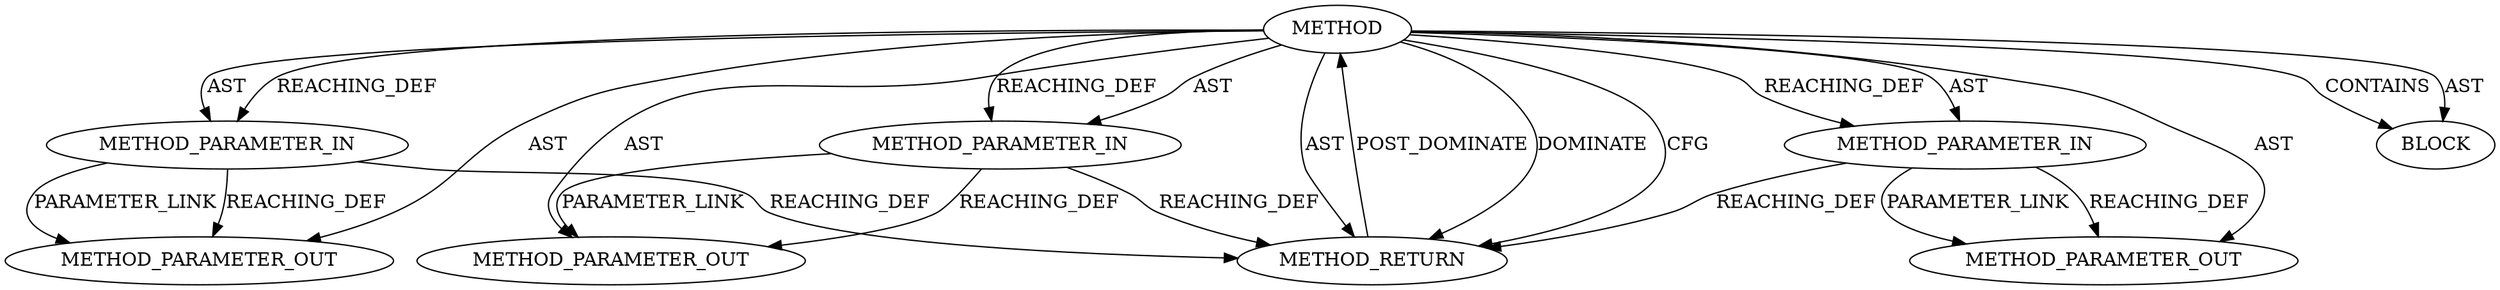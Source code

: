 digraph {
  13437 [label=METHOD_PARAMETER_OUT ORDER=1 CODE="p1" IS_VARIADIC=false TYPE_FULL_NAME="ANY" EVALUATION_STRATEGY="BY_VALUE" INDEX=1 NAME="p1"]
  12482 [label=METHOD_PARAMETER_IN ORDER=2 CODE="p2" IS_VARIADIC=false TYPE_FULL_NAME="ANY" EVALUATION_STRATEGY="BY_VALUE" INDEX=2 NAME="p2"]
  12485 [label=METHOD_RETURN ORDER=2 CODE="RET" TYPE_FULL_NAME="ANY" EVALUATION_STRATEGY="BY_VALUE"]
  12484 [label=BLOCK ORDER=1 ARGUMENT_INDEX=1 CODE="<empty>" TYPE_FULL_NAME="ANY"]
  12480 [label=METHOD AST_PARENT_TYPE="NAMESPACE_BLOCK" AST_PARENT_FULL_NAME="<global>" ORDER=0 CODE="<empty>" FULL_NAME="sg_set_buf" IS_EXTERNAL=true FILENAME="<empty>" SIGNATURE="" NAME="sg_set_buf"]
  12481 [label=METHOD_PARAMETER_IN ORDER=1 CODE="p1" IS_VARIADIC=false TYPE_FULL_NAME="ANY" EVALUATION_STRATEGY="BY_VALUE" INDEX=1 NAME="p1"]
  12483 [label=METHOD_PARAMETER_IN ORDER=3 CODE="p3" IS_VARIADIC=false TYPE_FULL_NAME="ANY" EVALUATION_STRATEGY="BY_VALUE" INDEX=3 NAME="p3"]
  13439 [label=METHOD_PARAMETER_OUT ORDER=3 CODE="p3" IS_VARIADIC=false TYPE_FULL_NAME="ANY" EVALUATION_STRATEGY="BY_VALUE" INDEX=3 NAME="p3"]
  13438 [label=METHOD_PARAMETER_OUT ORDER=2 CODE="p2" IS_VARIADIC=false TYPE_FULL_NAME="ANY" EVALUATION_STRATEGY="BY_VALUE" INDEX=2 NAME="p2"]
  12485 -> 12480 [label=POST_DOMINATE ]
  12483 -> 13439 [label=REACHING_DEF VARIABLE="p3"]
  12480 -> 12485 [label=DOMINATE ]
  12480 -> 12484 [label=AST ]
  12482 -> 13438 [label=PARAMETER_LINK ]
  12481 -> 12485 [label=REACHING_DEF VARIABLE="p1"]
  12482 -> 13438 [label=REACHING_DEF VARIABLE="p2"]
  12480 -> 13438 [label=AST ]
  12480 -> 12483 [label=AST ]
  12480 -> 12485 [label=CFG ]
  12482 -> 12485 [label=REACHING_DEF VARIABLE="p2"]
  12480 -> 12484 [label=CONTAINS ]
  12480 -> 12481 [label=AST ]
  12483 -> 12485 [label=REACHING_DEF VARIABLE="p3"]
  12480 -> 12481 [label=REACHING_DEF VARIABLE=""]
  12480 -> 13437 [label=AST ]
  12480 -> 13439 [label=AST ]
  12480 -> 12482 [label=AST ]
  12480 -> 12483 [label=REACHING_DEF VARIABLE=""]
  12483 -> 13439 [label=PARAMETER_LINK ]
  12480 -> 12485 [label=AST ]
  12480 -> 12482 [label=REACHING_DEF VARIABLE=""]
  12481 -> 13437 [label=REACHING_DEF VARIABLE="p1"]
  12481 -> 13437 [label=PARAMETER_LINK ]
}

